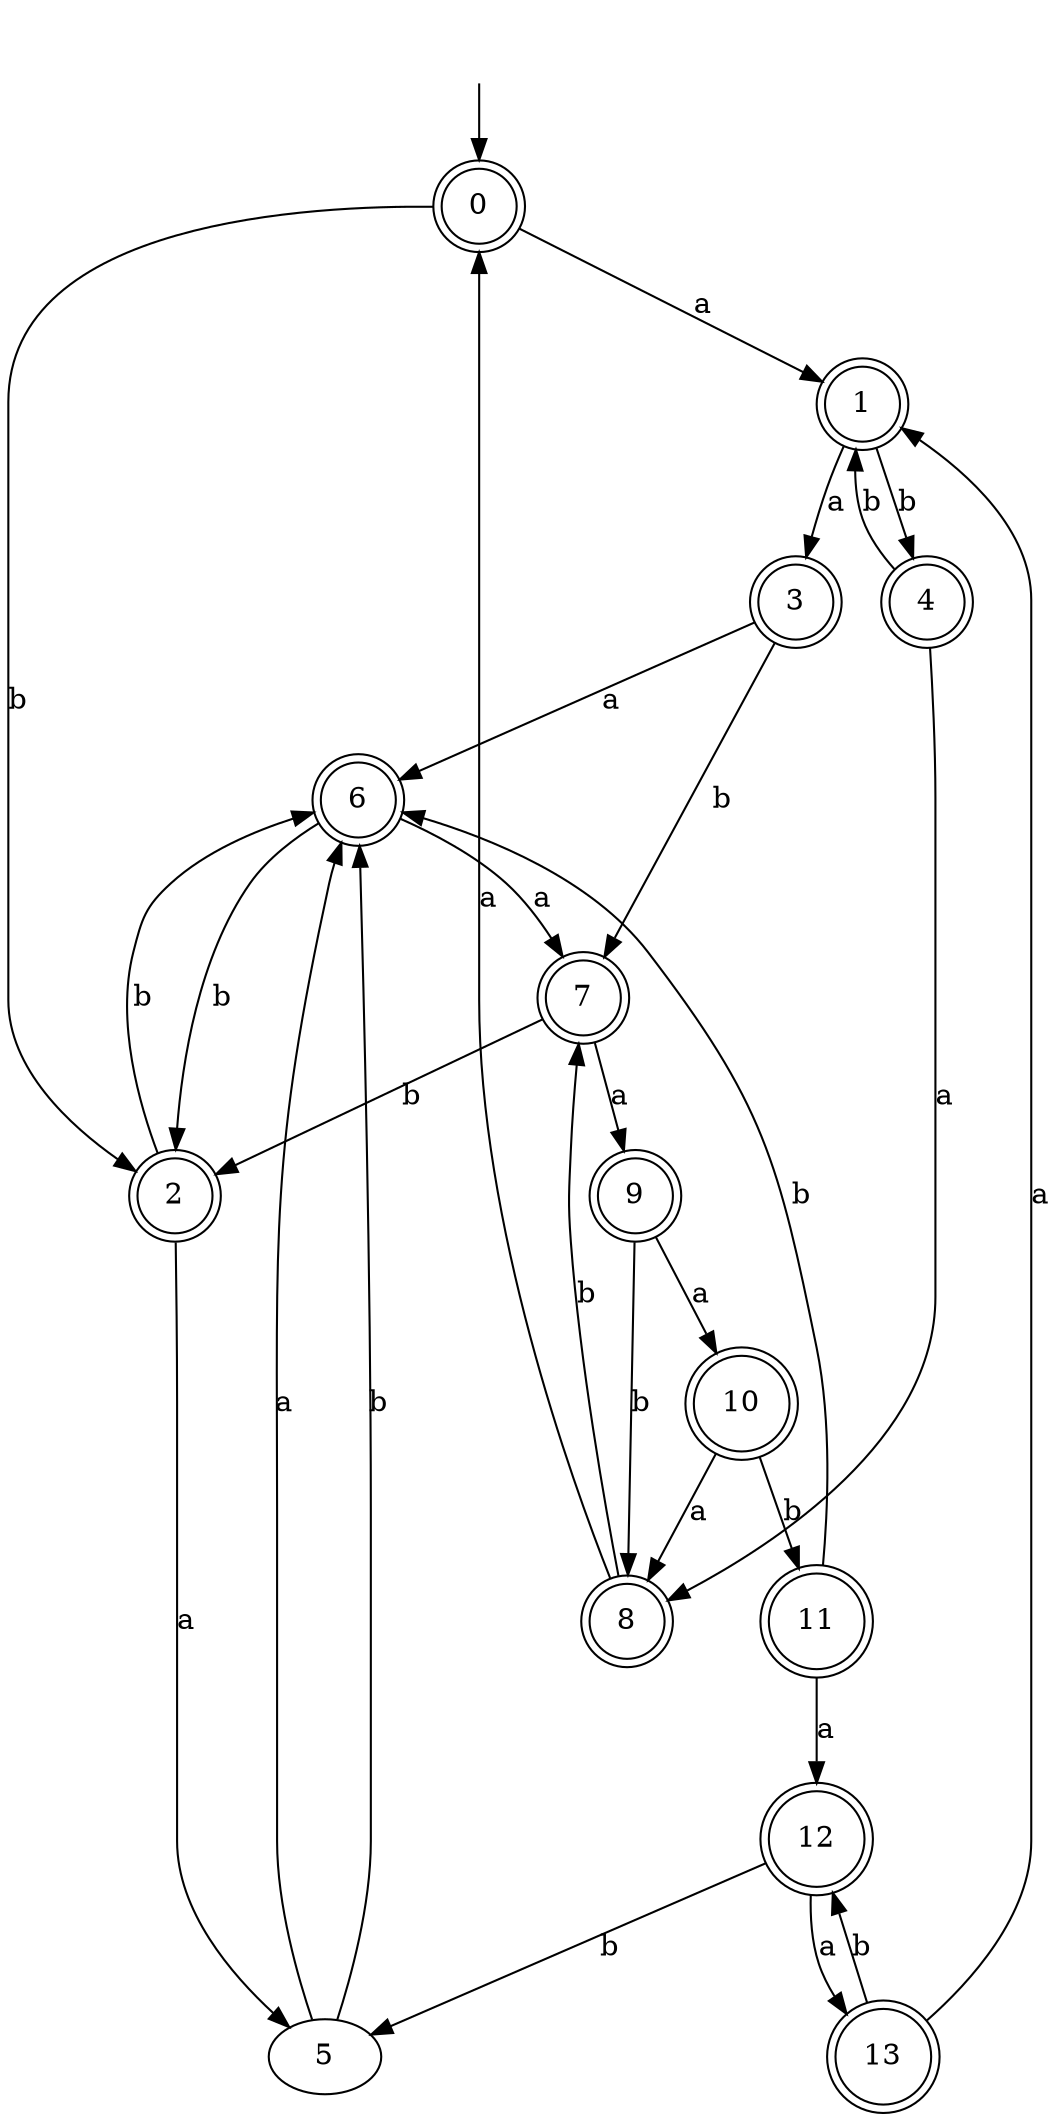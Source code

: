 digraph RandomDFA {
  __start0 [label="", shape=none];
  __start0 -> 0 [label=""];
  0 [shape=circle] [shape=doublecircle]
  0 -> 1 [label="a"]
  0 -> 2 [label="b"]
  1 [shape=doublecircle]
  1 -> 3 [label="a"]
  1 -> 4 [label="b"]
  2 [shape=doublecircle]
  2 -> 5 [label="a"]
  2 -> 6 [label="b"]
  3 [shape=doublecircle]
  3 -> 6 [label="a"]
  3 -> 7 [label="b"]
  4 [shape=doublecircle]
  4 -> 8 [label="a"]
  4 -> 1 [label="b"]
  5
  5 -> 6 [label="a"]
  5 -> 6 [label="b"]
  6 [shape=doublecircle]
  6 -> 7 [label="a"]
  6 -> 2 [label="b"]
  7 [shape=doublecircle]
  7 -> 9 [label="a"]
  7 -> 2 [label="b"]
  8 [shape=doublecircle]
  8 -> 0 [label="a"]
  8 -> 7 [label="b"]
  9 [shape=doublecircle]
  9 -> 10 [label="a"]
  9 -> 8 [label="b"]
  10 [shape=doublecircle]
  10 -> 8 [label="a"]
  10 -> 11 [label="b"]
  11 [shape=doublecircle]
  11 -> 12 [label="a"]
  11 -> 6 [label="b"]
  12 [shape=doublecircle]
  12 -> 13 [label="a"]
  12 -> 5 [label="b"]
  13 [shape=doublecircle]
  13 -> 1 [label="a"]
  13 -> 12 [label="b"]
}
